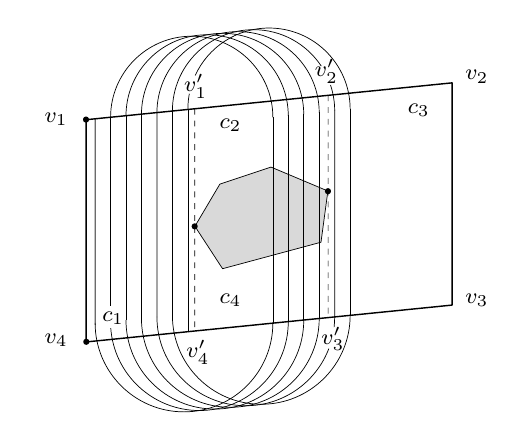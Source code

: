 
\definecolor{cD9D9D9}{RGB}{217,217,217}
\footnotesize

\def \globalscale {1.0}
\begin{tikzpicture}[y=0.80pt, x=0.80pt, yscale=-\globalscale, xscale=\globalscale, inner sep=0pt, outer sep=0pt]
\path[draw=black,line join=round,line width=0.512pt] (18.658,41.575) -- (183.987,24.928) -- (183.987,125.307) -- (18.658,141.954) -- (18.658,41.575) -- cycle;



\path[draw=black,fill=black,line join=round,line width=0.512pt] (18.644,40.437) .. controls (19.232,40.437) and (19.709,40.914) .. (19.709,41.503) .. controls (19.709,42.091) and (19.232,42.568) .. (18.644,42.568) .. controls (18.056,42.568) and (17.579,42.091) .. (17.579,41.503) .. controls (17.579,40.914) and (18.056,40.437) .. (18.644,40.437) -- cycle;



\path[draw=black,fill=cD9D9D9,line join=round,line width=0.256pt] (67.836,89.716) -- (79.101,70.652) -- (102.188,62.966) -- (127.894,73.776) -- (124.775,96.912) -- (80.321,108.871) -- (67.836,89.716) -- cycle;



\path[draw=black,fill=black,line join=round,line width=0.512pt] (18.758,140.809) .. controls (19.346,140.809) and (19.823,141.286) .. (19.823,141.874) .. controls (19.823,142.462) and (19.346,142.939) .. (18.758,142.939) .. controls (18.169,142.939) and (17.692,142.462) .. (17.692,141.874) .. controls (17.692,141.286) and (18.169,140.809) .. (18.758,140.809) -- cycle;



\path[cm={{1.0,0.0,0.0,1.0,(0.0,44.0)}}] (0.0,0.0) node[above right] () {$v_1$};



\path[cm={{1.0,0.0,0.0,1.0,(0.0,144.0)}}] (0.0,0.0) node[above right] () {$v_4$};



\path[cm={{1.0,0.0,0.0,1.0,(190.0,25.0)}}] (0.0,0.0) node[above right] () {$v_2$};



\path[cm={{1.0,0.0,0.0,1.0,(190.0,126.0)}}] (0.0,0.0) node[above right] () {$v_3$};



\path[fill=black,line join=round,line width=0.256pt] (67.951,41.968) -- (67.951,44.635) -- (67.631,44.635) -- (67.631,41.968) -- (67.951,41.968) -- cycle(67.951,47.302) -- (67.951,49.968) -- (67.631,49.968) -- (67.631,47.302) -- (67.951,47.302) -- cycle(67.951,52.635) -- (67.951,55.302) -- (67.631,55.302) -- (67.631,52.635) -- (67.951,52.635) -- cycle(67.951,57.968) -- (67.951,60.635) -- (67.631,60.635) -- (67.631,57.968) -- (67.951,57.968) -- cycle(67.951,63.302) -- (67.951,65.969) -- (67.631,65.969) -- (67.631,63.302) -- (67.951,63.302) -- cycle(67.951,68.635) -- (67.951,71.302) -- (67.631,71.302) -- (67.631,68.635) -- (67.951,68.635) -- cycle(67.951,73.969) -- (67.951,76.635) -- (67.631,76.635) -- (67.631,73.969) -- (67.951,73.969) -- cycle(67.951,79.302) -- (67.951,81.969) -- (67.631,81.969) -- (67.631,79.302) -- (67.951,79.302) -- cycle(67.951,84.635) -- (67.951,87.302) -- (67.631,87.302) -- (67.631,84.635) -- (67.951,84.635) -- cycle(67.951,89.969) -- (67.951,92.635) -- (67.631,92.635) -- (67.631,89.969) -- (67.951,89.969) -- cycle(67.951,95.302) -- (67.951,97.969) -- (67.631,97.969) -- (67.631,95.302) -- (67.951,95.302) -- cycle(67.951,100.635) -- (67.951,103.302) -- (67.631,103.302) -- (67.631,100.635) -- (67.951,100.635) -- cycle(67.951,105.969) -- (67.951,108.635) -- (67.631,108.635) -- (67.631,105.969) -- (67.951,105.969) -- cycle(67.951,111.302) -- (67.951,113.969) -- (67.631,113.969) -- (67.631,111.302) -- (67.951,111.302) -- cycle(67.951,116.635) -- (67.951,119.302) -- (67.631,119.302) -- (67.631,116.635) -- (67.951,116.635) -- cycle(67.951,121.969) -- (67.951,124.635) -- (67.631,124.635) -- (67.631,121.969) -- (67.951,121.969) -- cycle(67.951,127.302) -- (67.951,129.969) -- (67.631,129.969) -- (67.631,127.302) -- (67.951,127.302) -- cycle(67.951,132.635) -- (67.951,135.302) -- (67.631,135.302) -- (67.631,132.635) -- (67.951,132.635) -- cycle(67.951,36.635) -- (67.951,39.302) -- (67.631,39.302) -- (67.631,36.635) -- (67.951,36.635) -- cycle;



\path[draw=black,fill=black,line join=round,line width=0.512pt] (67.72,88.681) .. controls (68.308,88.681) and (68.785,89.158) .. (68.785,89.746) .. controls (68.785,90.335) and (68.308,90.812) .. (67.72,90.812) .. controls (67.131,90.812) and (66.654,90.335) .. (66.654,89.746) .. controls (66.654,89.158) and (67.131,88.681) .. (67.72,88.681) -- cycle;



\path[fill=black,line join=round,line width=0.256pt] (128.157,35.835) -- (128.157,38.502) -- (127.837,38.502) -- (127.837,35.835) -- (128.157,35.835) -- cycle(128.157,41.169) -- (128.157,43.835) -- (127.837,43.835) -- (127.837,41.169) -- (128.157,41.169) -- cycle(128.157,46.502) -- (128.157,49.169) -- (127.837,49.169) -- (127.837,46.502) -- (128.157,46.502) -- cycle(128.157,51.835) -- (128.157,54.502) -- (127.837,54.502) -- (127.837,51.835) -- (128.157,51.835) -- cycle(128.157,57.169) -- (128.157,59.835) -- (127.837,59.835) -- (127.837,57.169) -- (128.157,57.169) -- cycle(128.157,62.502) -- (128.157,65.169) -- (127.837,65.169) -- (127.837,62.502) -- (128.157,62.502) -- cycle(128.157,67.835) -- (128.157,70.502) -- (127.837,70.502) -- (127.837,67.835) -- (128.157,67.835) -- cycle(128.157,73.169) -- (128.157,75.835) -- (127.837,75.835) -- (127.837,73.169) -- (128.157,73.169) -- cycle(128.157,78.502) -- (128.157,81.169) -- (127.837,81.169) -- (127.837,78.502) -- (128.157,78.502) -- cycle(128.157,83.835) -- (128.157,86.502) -- (127.837,86.502) -- (127.837,83.835) -- (128.157,83.835) -- cycle(128.157,89.169) -- (128.157,91.835) -- (127.837,91.835) -- (127.837,89.169) -- (128.157,89.169) -- cycle(128.157,94.502) -- (128.157,97.169) -- (127.837,97.169) -- (127.837,94.502) -- (128.157,94.502) -- cycle(128.157,99.835) -- (128.157,102.502) -- (127.837,102.502) -- (127.837,99.835) -- (128.157,99.835) -- cycle(128.157,105.169) -- (128.157,107.835) -- (127.837,107.835) -- (127.837,105.169) -- (128.157,105.169) -- cycle(128.157,110.502) -- (128.157,113.169) -- (127.837,113.169) -- (127.837,110.502) -- (128.157,110.502) -- cycle(128.157,115.835) -- (128.157,118.502) -- (127.837,118.502) -- (127.837,115.835) -- (128.157,115.835) -- cycle(128.157,121.169) -- (128.157,123.835) -- (127.837,123.835) -- (127.837,121.169) -- (128.157,121.169) -- cycle(128.157,126.502) -- (128.157,129.169) -- (127.837,129.169) -- (127.837,126.502) -- (128.157,126.502) -- cycle(128.157,30.502) -- (128.157,33.169) -- (127.837,33.169) -- (127.837,30.502) -- (128.157,30.502) -- cycle;



\path[draw=black,fill=black,line join=round,line width=0.512pt] (127.925,72.799) .. controls (128.513,72.799) and (128.99,73.276) .. (128.99,73.864) .. controls (128.99,74.453) and (128.513,74.93) .. (127.925,74.93) .. controls (127.337,74.93) and (126.86,74.453) .. (126.86,73.864) .. controls (126.86,73.276) and (127.337,72.799) .. (127.925,72.799) -- cycle;



\path[cm={{1.0,0.0,0.0,1.0,(63.0,32.0)}}] (0.0,0.0) node[above right] () {$v_1'$};



\path[cm={{1.0,0.0,0.0,1.0,(64.0,152.0)}}] (0.0,0.0) node[above right] () {$v_4'$};



\path[cm={{1.0,0.0,0.0,1.0,(122.0,25.0)}}] (0.0,0.0) node[above right] () {$v_2'$};



\path[cm={{1.0,0.0,0.0,1.0,(125.0,146.0)}}] (0.0,0.0) node[above right] () {$v_3'$};



\path[cm={{1.0,0.0,0.0,1.0,(26.0,134.0)}}] (0.0,0.0) node[above right] () {$c_1$};



\path[cm={{1.0,0.0,0.0,1.0,(79.0,47.0)}}] (0.0,0.0) node[above right] () {$c_2$};



\path[cm={{1.0,0.0,0.0,1.0,(164.0,40.0)}}] (0.0,0.0) node[above right] () {$c_3$};



\path[cm={{1.0,0.0,0.0,1.0,(79.0,126.0)}}] (0.0,0.0) node[above right] () {$c_4$};



\path[draw=black,line join=round,line width=0.256pt] (22.753,41.042) -- (22.752,134.295);



\path[draw=black,line join=round,line width=0.256pt] (29.741,40.508) .. controls (29.741,20.268) and (46.15,3.859) .. (66.39,3.859) .. controls (86.63,3.859) and (103.039,20.268) .. (103.039,40.508);



\path[draw=black,line join=round,line width=0.256pt] (103.039,133.388) .. controls (103.039,155.558) and (85.066,173.531) .. (62.896,173.531) .. controls (40.725,173.531) and (22.753,155.558) .. (22.753,133.388);



\path[draw=black,line join=round,line width=0.256pt] (29.712,40.445) -- (29.712,125.677);



\path[draw=black,line join=round,line width=0.256pt] (103.039,40.4) -- (103.039,118.231);



\path[draw=black,line join=round,line width=0.256pt] (103.039,118.118) -- (103.039,133.546);



\path[draw=black,line join=round,line width=0.256pt] (43.689,38.873) -- (43.689,131.42);



\path[draw=black,line join=round,line width=0.256pt] (50.677,38.355) -- (50.678,130.701);



\path[draw=black,line join=round,line width=0.256pt] (57.666,37.687) -- (57.666,130.034);



\path[draw=black,line join=round,line width=0.256pt] (64.654,37.072) -- (64.654,137.121);



\path[draw=black,line join=round,line width=0.256pt] (109.999,132.786) .. controls (109.999,154.957) and (92.026,172.929) .. (69.856,172.929) .. controls (48.662,172.929) and (31.305,156.507) .. (29.816,135.691);



\path[draw=black,line join=round,line width=0.256pt] (109.999,39.548) -- (109.999,132.694);



\path[draw=black,line join=round,line width=0.256pt] (36.701,39.852) .. controls (36.701,19.611) and (53.11,3.202) .. (73.35,3.202) .. controls (93.59,3.202) and (109.999,19.611) .. (109.999,39.852);



\path[draw=black,line join=round,line width=0.256pt] (36.701,39.807) -- (36.701,132.259);



\path[draw=black,line join=round,line width=0.256pt] (22.753,41.042) -- (22.752,134.295);



\path[draw=black,line join=round,line width=0.256pt] (116.987,39.051) -- (116.987,132.197);



\path[draw=black,line join=round,line width=0.256pt] (43.689,39.203) .. controls (43.689,18.963) and (60.098,2.554) .. (80.338,2.554) .. controls (100.578,2.554) and (116.987,18.963) .. (116.987,39.203);



\path[draw=black,line join=round,line width=0.256pt] (123.975,38.233) -- (123.975,131.378);



\path[draw=black,line join=round,line width=0.256pt] (50.677,38.431) .. controls (50.677,18.191) and (67.086,1.782) .. (87.326,1.782) .. controls (107.566,1.782) and (123.975,18.191) .. (123.975,38.431);



\path[draw=black,line join=round,line width=0.256pt] (116.987,132.124) .. controls (116.987,154.294) and (99.014,172.267) .. (76.844,172.267) .. controls (54.674,172.267) and (36.701,154.294) .. (36.701,132.124);



\path[draw=black,line join=round,line width=0.256pt] (123.975,131.324) .. controls (123.975,153.495) and (106.003,171.468) .. (83.832,171.468) .. controls (61.662,171.468) and (43.689,153.495) .. (43.689,131.324);



\path[draw=black,line join=round,line width=0.256pt] (130.964,130.619) .. controls (130.964,132.199) and (130.872,133.759) .. (130.695,135.292);



\path[draw=black,line join=round,line width=0.256pt] (128.335,144.936) .. controls (122.569,160.038) and (107.947,170.762) .. (90.821,170.762) .. controls (68.65,170.762) and (50.677,152.789) .. (50.677,130.619);



\path[draw=black,line join=round,line width=0.256pt] (130.963,37.486) -- (130.964,130.632);



\path[draw=black,line join=round,line width=0.256pt] (57.666,37.549) .. controls (57.666,17.309) and (74.075,0.9) .. (94.315,0.9) .. controls (107.101,0.9) and (118.358,7.449) .. (124.916,17.374);



\path[draw=black,line join=round,line width=0.256pt] (129.082,25.926) .. controls (130.303,29.578) and (130.964,33.486) .. (130.964,37.549);



\path[draw=black,line join=round,line width=0.256pt] (137.952,129.953) .. controls (137.952,152.124) and (119.979,170.096) .. (97.809,170.096) .. controls (75.638,170.096) and (57.666,152.124) .. (57.666,129.953);



\path[draw=black,line join=round,line width=0.256pt] (137.952,36.742) -- (137.952,129.888);



\path[draw=black,line join=round,line width=0.256pt] (64.654,36.809) .. controls (64.654,34.426) and (64.882,32.095) .. (65.316,29.84);



\path[draw=black,line join=round,line width=0.256pt] (67.975,21.544) .. controls (73.765,8.924) and (86.511,0.16) .. (101.303,0.16) .. controls (121.543,0.16) and (137.952,16.569) .. (137.952,36.809);




\end{tikzpicture}

